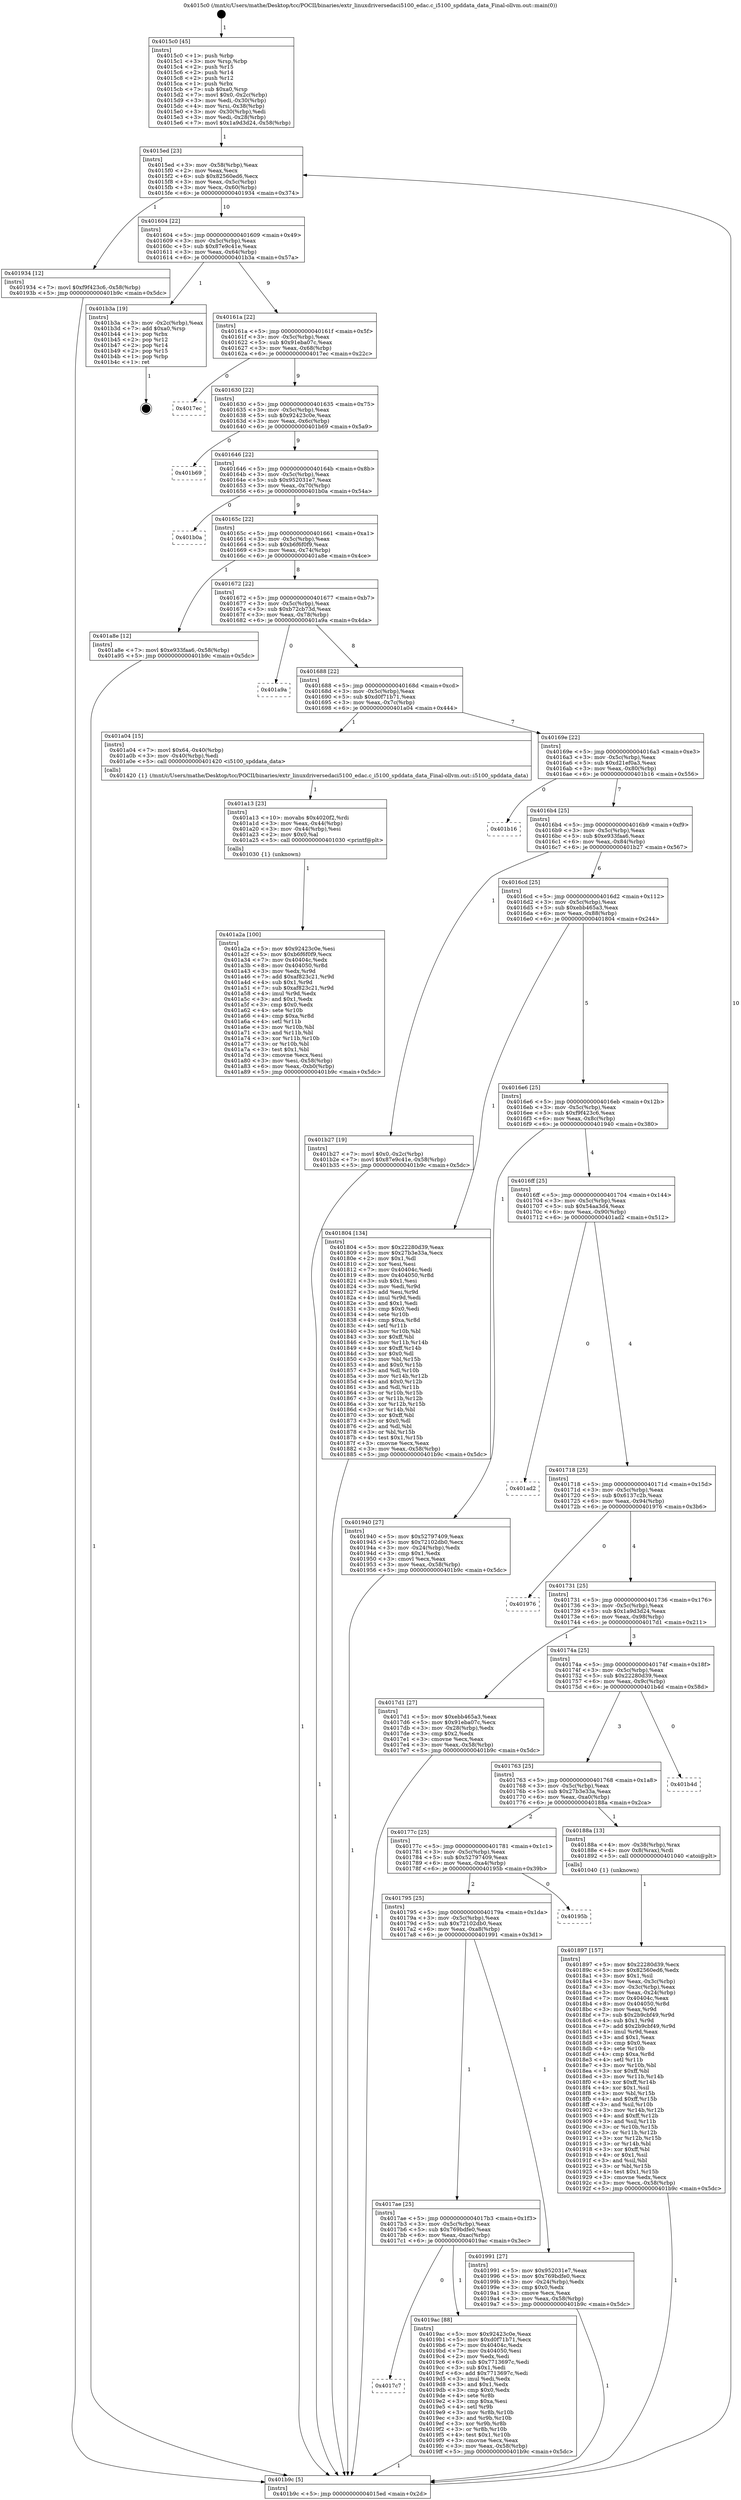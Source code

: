 digraph "0x4015c0" {
  label = "0x4015c0 (/mnt/c/Users/mathe/Desktop/tcc/POCII/binaries/extr_linuxdriversedaci5100_edac.c_i5100_spddata_data_Final-ollvm.out::main(0))"
  labelloc = "t"
  node[shape=record]

  Entry [label="",width=0.3,height=0.3,shape=circle,fillcolor=black,style=filled]
  "0x4015ed" [label="{
     0x4015ed [23]\l
     | [instrs]\l
     &nbsp;&nbsp;0x4015ed \<+3\>: mov -0x58(%rbp),%eax\l
     &nbsp;&nbsp;0x4015f0 \<+2\>: mov %eax,%ecx\l
     &nbsp;&nbsp;0x4015f2 \<+6\>: sub $0x82560ed6,%ecx\l
     &nbsp;&nbsp;0x4015f8 \<+3\>: mov %eax,-0x5c(%rbp)\l
     &nbsp;&nbsp;0x4015fb \<+3\>: mov %ecx,-0x60(%rbp)\l
     &nbsp;&nbsp;0x4015fe \<+6\>: je 0000000000401934 \<main+0x374\>\l
  }"]
  "0x401934" [label="{
     0x401934 [12]\l
     | [instrs]\l
     &nbsp;&nbsp;0x401934 \<+7\>: movl $0xf9f423c6,-0x58(%rbp)\l
     &nbsp;&nbsp;0x40193b \<+5\>: jmp 0000000000401b9c \<main+0x5dc\>\l
  }"]
  "0x401604" [label="{
     0x401604 [22]\l
     | [instrs]\l
     &nbsp;&nbsp;0x401604 \<+5\>: jmp 0000000000401609 \<main+0x49\>\l
     &nbsp;&nbsp;0x401609 \<+3\>: mov -0x5c(%rbp),%eax\l
     &nbsp;&nbsp;0x40160c \<+5\>: sub $0x87e9c41e,%eax\l
     &nbsp;&nbsp;0x401611 \<+3\>: mov %eax,-0x64(%rbp)\l
     &nbsp;&nbsp;0x401614 \<+6\>: je 0000000000401b3a \<main+0x57a\>\l
  }"]
  Exit [label="",width=0.3,height=0.3,shape=circle,fillcolor=black,style=filled,peripheries=2]
  "0x401b3a" [label="{
     0x401b3a [19]\l
     | [instrs]\l
     &nbsp;&nbsp;0x401b3a \<+3\>: mov -0x2c(%rbp),%eax\l
     &nbsp;&nbsp;0x401b3d \<+7\>: add $0xa0,%rsp\l
     &nbsp;&nbsp;0x401b44 \<+1\>: pop %rbx\l
     &nbsp;&nbsp;0x401b45 \<+2\>: pop %r12\l
     &nbsp;&nbsp;0x401b47 \<+2\>: pop %r14\l
     &nbsp;&nbsp;0x401b49 \<+2\>: pop %r15\l
     &nbsp;&nbsp;0x401b4b \<+1\>: pop %rbp\l
     &nbsp;&nbsp;0x401b4c \<+1\>: ret\l
  }"]
  "0x40161a" [label="{
     0x40161a [22]\l
     | [instrs]\l
     &nbsp;&nbsp;0x40161a \<+5\>: jmp 000000000040161f \<main+0x5f\>\l
     &nbsp;&nbsp;0x40161f \<+3\>: mov -0x5c(%rbp),%eax\l
     &nbsp;&nbsp;0x401622 \<+5\>: sub $0x91eba07c,%eax\l
     &nbsp;&nbsp;0x401627 \<+3\>: mov %eax,-0x68(%rbp)\l
     &nbsp;&nbsp;0x40162a \<+6\>: je 00000000004017ec \<main+0x22c\>\l
  }"]
  "0x401a2a" [label="{
     0x401a2a [100]\l
     | [instrs]\l
     &nbsp;&nbsp;0x401a2a \<+5\>: mov $0x92423c0e,%esi\l
     &nbsp;&nbsp;0x401a2f \<+5\>: mov $0xb6f6f0f9,%ecx\l
     &nbsp;&nbsp;0x401a34 \<+7\>: mov 0x40404c,%edx\l
     &nbsp;&nbsp;0x401a3b \<+8\>: mov 0x404050,%r8d\l
     &nbsp;&nbsp;0x401a43 \<+3\>: mov %edx,%r9d\l
     &nbsp;&nbsp;0x401a46 \<+7\>: add $0xaf823c21,%r9d\l
     &nbsp;&nbsp;0x401a4d \<+4\>: sub $0x1,%r9d\l
     &nbsp;&nbsp;0x401a51 \<+7\>: sub $0xaf823c21,%r9d\l
     &nbsp;&nbsp;0x401a58 \<+4\>: imul %r9d,%edx\l
     &nbsp;&nbsp;0x401a5c \<+3\>: and $0x1,%edx\l
     &nbsp;&nbsp;0x401a5f \<+3\>: cmp $0x0,%edx\l
     &nbsp;&nbsp;0x401a62 \<+4\>: sete %r10b\l
     &nbsp;&nbsp;0x401a66 \<+4\>: cmp $0xa,%r8d\l
     &nbsp;&nbsp;0x401a6a \<+4\>: setl %r11b\l
     &nbsp;&nbsp;0x401a6e \<+3\>: mov %r10b,%bl\l
     &nbsp;&nbsp;0x401a71 \<+3\>: and %r11b,%bl\l
     &nbsp;&nbsp;0x401a74 \<+3\>: xor %r11b,%r10b\l
     &nbsp;&nbsp;0x401a77 \<+3\>: or %r10b,%bl\l
     &nbsp;&nbsp;0x401a7a \<+3\>: test $0x1,%bl\l
     &nbsp;&nbsp;0x401a7d \<+3\>: cmovne %ecx,%esi\l
     &nbsp;&nbsp;0x401a80 \<+3\>: mov %esi,-0x58(%rbp)\l
     &nbsp;&nbsp;0x401a83 \<+6\>: mov %eax,-0xb0(%rbp)\l
     &nbsp;&nbsp;0x401a89 \<+5\>: jmp 0000000000401b9c \<main+0x5dc\>\l
  }"]
  "0x4017ec" [label="{
     0x4017ec\l
  }", style=dashed]
  "0x401630" [label="{
     0x401630 [22]\l
     | [instrs]\l
     &nbsp;&nbsp;0x401630 \<+5\>: jmp 0000000000401635 \<main+0x75\>\l
     &nbsp;&nbsp;0x401635 \<+3\>: mov -0x5c(%rbp),%eax\l
     &nbsp;&nbsp;0x401638 \<+5\>: sub $0x92423c0e,%eax\l
     &nbsp;&nbsp;0x40163d \<+3\>: mov %eax,-0x6c(%rbp)\l
     &nbsp;&nbsp;0x401640 \<+6\>: je 0000000000401b69 \<main+0x5a9\>\l
  }"]
  "0x401a13" [label="{
     0x401a13 [23]\l
     | [instrs]\l
     &nbsp;&nbsp;0x401a13 \<+10\>: movabs $0x4020f2,%rdi\l
     &nbsp;&nbsp;0x401a1d \<+3\>: mov %eax,-0x44(%rbp)\l
     &nbsp;&nbsp;0x401a20 \<+3\>: mov -0x44(%rbp),%esi\l
     &nbsp;&nbsp;0x401a23 \<+2\>: mov $0x0,%al\l
     &nbsp;&nbsp;0x401a25 \<+5\>: call 0000000000401030 \<printf@plt\>\l
     | [calls]\l
     &nbsp;&nbsp;0x401030 \{1\} (unknown)\l
  }"]
  "0x401b69" [label="{
     0x401b69\l
  }", style=dashed]
  "0x401646" [label="{
     0x401646 [22]\l
     | [instrs]\l
     &nbsp;&nbsp;0x401646 \<+5\>: jmp 000000000040164b \<main+0x8b\>\l
     &nbsp;&nbsp;0x40164b \<+3\>: mov -0x5c(%rbp),%eax\l
     &nbsp;&nbsp;0x40164e \<+5\>: sub $0x952031e7,%eax\l
     &nbsp;&nbsp;0x401653 \<+3\>: mov %eax,-0x70(%rbp)\l
     &nbsp;&nbsp;0x401656 \<+6\>: je 0000000000401b0a \<main+0x54a\>\l
  }"]
  "0x4017c7" [label="{
     0x4017c7\l
  }", style=dashed]
  "0x401b0a" [label="{
     0x401b0a\l
  }", style=dashed]
  "0x40165c" [label="{
     0x40165c [22]\l
     | [instrs]\l
     &nbsp;&nbsp;0x40165c \<+5\>: jmp 0000000000401661 \<main+0xa1\>\l
     &nbsp;&nbsp;0x401661 \<+3\>: mov -0x5c(%rbp),%eax\l
     &nbsp;&nbsp;0x401664 \<+5\>: sub $0xb6f6f0f9,%eax\l
     &nbsp;&nbsp;0x401669 \<+3\>: mov %eax,-0x74(%rbp)\l
     &nbsp;&nbsp;0x40166c \<+6\>: je 0000000000401a8e \<main+0x4ce\>\l
  }"]
  "0x4019ac" [label="{
     0x4019ac [88]\l
     | [instrs]\l
     &nbsp;&nbsp;0x4019ac \<+5\>: mov $0x92423c0e,%eax\l
     &nbsp;&nbsp;0x4019b1 \<+5\>: mov $0xd0f71b71,%ecx\l
     &nbsp;&nbsp;0x4019b6 \<+7\>: mov 0x40404c,%edx\l
     &nbsp;&nbsp;0x4019bd \<+7\>: mov 0x404050,%esi\l
     &nbsp;&nbsp;0x4019c4 \<+2\>: mov %edx,%edi\l
     &nbsp;&nbsp;0x4019c6 \<+6\>: sub $0x7713697c,%edi\l
     &nbsp;&nbsp;0x4019cc \<+3\>: sub $0x1,%edi\l
     &nbsp;&nbsp;0x4019cf \<+6\>: add $0x7713697c,%edi\l
     &nbsp;&nbsp;0x4019d5 \<+3\>: imul %edi,%edx\l
     &nbsp;&nbsp;0x4019d8 \<+3\>: and $0x1,%edx\l
     &nbsp;&nbsp;0x4019db \<+3\>: cmp $0x0,%edx\l
     &nbsp;&nbsp;0x4019de \<+4\>: sete %r8b\l
     &nbsp;&nbsp;0x4019e2 \<+3\>: cmp $0xa,%esi\l
     &nbsp;&nbsp;0x4019e5 \<+4\>: setl %r9b\l
     &nbsp;&nbsp;0x4019e9 \<+3\>: mov %r8b,%r10b\l
     &nbsp;&nbsp;0x4019ec \<+3\>: and %r9b,%r10b\l
     &nbsp;&nbsp;0x4019ef \<+3\>: xor %r9b,%r8b\l
     &nbsp;&nbsp;0x4019f2 \<+3\>: or %r8b,%r10b\l
     &nbsp;&nbsp;0x4019f5 \<+4\>: test $0x1,%r10b\l
     &nbsp;&nbsp;0x4019f9 \<+3\>: cmovne %ecx,%eax\l
     &nbsp;&nbsp;0x4019fc \<+3\>: mov %eax,-0x58(%rbp)\l
     &nbsp;&nbsp;0x4019ff \<+5\>: jmp 0000000000401b9c \<main+0x5dc\>\l
  }"]
  "0x401a8e" [label="{
     0x401a8e [12]\l
     | [instrs]\l
     &nbsp;&nbsp;0x401a8e \<+7\>: movl $0xe933faa6,-0x58(%rbp)\l
     &nbsp;&nbsp;0x401a95 \<+5\>: jmp 0000000000401b9c \<main+0x5dc\>\l
  }"]
  "0x401672" [label="{
     0x401672 [22]\l
     | [instrs]\l
     &nbsp;&nbsp;0x401672 \<+5\>: jmp 0000000000401677 \<main+0xb7\>\l
     &nbsp;&nbsp;0x401677 \<+3\>: mov -0x5c(%rbp),%eax\l
     &nbsp;&nbsp;0x40167a \<+5\>: sub $0xb72cb73d,%eax\l
     &nbsp;&nbsp;0x40167f \<+3\>: mov %eax,-0x78(%rbp)\l
     &nbsp;&nbsp;0x401682 \<+6\>: je 0000000000401a9a \<main+0x4da\>\l
  }"]
  "0x4017ae" [label="{
     0x4017ae [25]\l
     | [instrs]\l
     &nbsp;&nbsp;0x4017ae \<+5\>: jmp 00000000004017b3 \<main+0x1f3\>\l
     &nbsp;&nbsp;0x4017b3 \<+3\>: mov -0x5c(%rbp),%eax\l
     &nbsp;&nbsp;0x4017b6 \<+5\>: sub $0x769bdfe0,%eax\l
     &nbsp;&nbsp;0x4017bb \<+6\>: mov %eax,-0xac(%rbp)\l
     &nbsp;&nbsp;0x4017c1 \<+6\>: je 00000000004019ac \<main+0x3ec\>\l
  }"]
  "0x401a9a" [label="{
     0x401a9a\l
  }", style=dashed]
  "0x401688" [label="{
     0x401688 [22]\l
     | [instrs]\l
     &nbsp;&nbsp;0x401688 \<+5\>: jmp 000000000040168d \<main+0xcd\>\l
     &nbsp;&nbsp;0x40168d \<+3\>: mov -0x5c(%rbp),%eax\l
     &nbsp;&nbsp;0x401690 \<+5\>: sub $0xd0f71b71,%eax\l
     &nbsp;&nbsp;0x401695 \<+3\>: mov %eax,-0x7c(%rbp)\l
     &nbsp;&nbsp;0x401698 \<+6\>: je 0000000000401a04 \<main+0x444\>\l
  }"]
  "0x401991" [label="{
     0x401991 [27]\l
     | [instrs]\l
     &nbsp;&nbsp;0x401991 \<+5\>: mov $0x952031e7,%eax\l
     &nbsp;&nbsp;0x401996 \<+5\>: mov $0x769bdfe0,%ecx\l
     &nbsp;&nbsp;0x40199b \<+3\>: mov -0x24(%rbp),%edx\l
     &nbsp;&nbsp;0x40199e \<+3\>: cmp $0x0,%edx\l
     &nbsp;&nbsp;0x4019a1 \<+3\>: cmove %ecx,%eax\l
     &nbsp;&nbsp;0x4019a4 \<+3\>: mov %eax,-0x58(%rbp)\l
     &nbsp;&nbsp;0x4019a7 \<+5\>: jmp 0000000000401b9c \<main+0x5dc\>\l
  }"]
  "0x401a04" [label="{
     0x401a04 [15]\l
     | [instrs]\l
     &nbsp;&nbsp;0x401a04 \<+7\>: movl $0x64,-0x40(%rbp)\l
     &nbsp;&nbsp;0x401a0b \<+3\>: mov -0x40(%rbp),%edi\l
     &nbsp;&nbsp;0x401a0e \<+5\>: call 0000000000401420 \<i5100_spddata_data\>\l
     | [calls]\l
     &nbsp;&nbsp;0x401420 \{1\} (/mnt/c/Users/mathe/Desktop/tcc/POCII/binaries/extr_linuxdriversedaci5100_edac.c_i5100_spddata_data_Final-ollvm.out::i5100_spddata_data)\l
  }"]
  "0x40169e" [label="{
     0x40169e [22]\l
     | [instrs]\l
     &nbsp;&nbsp;0x40169e \<+5\>: jmp 00000000004016a3 \<main+0xe3\>\l
     &nbsp;&nbsp;0x4016a3 \<+3\>: mov -0x5c(%rbp),%eax\l
     &nbsp;&nbsp;0x4016a6 \<+5\>: sub $0xd21ef0a3,%eax\l
     &nbsp;&nbsp;0x4016ab \<+3\>: mov %eax,-0x80(%rbp)\l
     &nbsp;&nbsp;0x4016ae \<+6\>: je 0000000000401b16 \<main+0x556\>\l
  }"]
  "0x401795" [label="{
     0x401795 [25]\l
     | [instrs]\l
     &nbsp;&nbsp;0x401795 \<+5\>: jmp 000000000040179a \<main+0x1da\>\l
     &nbsp;&nbsp;0x40179a \<+3\>: mov -0x5c(%rbp),%eax\l
     &nbsp;&nbsp;0x40179d \<+5\>: sub $0x72102db0,%eax\l
     &nbsp;&nbsp;0x4017a2 \<+6\>: mov %eax,-0xa8(%rbp)\l
     &nbsp;&nbsp;0x4017a8 \<+6\>: je 0000000000401991 \<main+0x3d1\>\l
  }"]
  "0x401b16" [label="{
     0x401b16\l
  }", style=dashed]
  "0x4016b4" [label="{
     0x4016b4 [25]\l
     | [instrs]\l
     &nbsp;&nbsp;0x4016b4 \<+5\>: jmp 00000000004016b9 \<main+0xf9\>\l
     &nbsp;&nbsp;0x4016b9 \<+3\>: mov -0x5c(%rbp),%eax\l
     &nbsp;&nbsp;0x4016bc \<+5\>: sub $0xe933faa6,%eax\l
     &nbsp;&nbsp;0x4016c1 \<+6\>: mov %eax,-0x84(%rbp)\l
     &nbsp;&nbsp;0x4016c7 \<+6\>: je 0000000000401b27 \<main+0x567\>\l
  }"]
  "0x40195b" [label="{
     0x40195b\l
  }", style=dashed]
  "0x401b27" [label="{
     0x401b27 [19]\l
     | [instrs]\l
     &nbsp;&nbsp;0x401b27 \<+7\>: movl $0x0,-0x2c(%rbp)\l
     &nbsp;&nbsp;0x401b2e \<+7\>: movl $0x87e9c41e,-0x58(%rbp)\l
     &nbsp;&nbsp;0x401b35 \<+5\>: jmp 0000000000401b9c \<main+0x5dc\>\l
  }"]
  "0x4016cd" [label="{
     0x4016cd [25]\l
     | [instrs]\l
     &nbsp;&nbsp;0x4016cd \<+5\>: jmp 00000000004016d2 \<main+0x112\>\l
     &nbsp;&nbsp;0x4016d2 \<+3\>: mov -0x5c(%rbp),%eax\l
     &nbsp;&nbsp;0x4016d5 \<+5\>: sub $0xebb465a3,%eax\l
     &nbsp;&nbsp;0x4016da \<+6\>: mov %eax,-0x88(%rbp)\l
     &nbsp;&nbsp;0x4016e0 \<+6\>: je 0000000000401804 \<main+0x244\>\l
  }"]
  "0x401897" [label="{
     0x401897 [157]\l
     | [instrs]\l
     &nbsp;&nbsp;0x401897 \<+5\>: mov $0x22280d39,%ecx\l
     &nbsp;&nbsp;0x40189c \<+5\>: mov $0x82560ed6,%edx\l
     &nbsp;&nbsp;0x4018a1 \<+3\>: mov $0x1,%sil\l
     &nbsp;&nbsp;0x4018a4 \<+3\>: mov %eax,-0x3c(%rbp)\l
     &nbsp;&nbsp;0x4018a7 \<+3\>: mov -0x3c(%rbp),%eax\l
     &nbsp;&nbsp;0x4018aa \<+3\>: mov %eax,-0x24(%rbp)\l
     &nbsp;&nbsp;0x4018ad \<+7\>: mov 0x40404c,%eax\l
     &nbsp;&nbsp;0x4018b4 \<+8\>: mov 0x404050,%r8d\l
     &nbsp;&nbsp;0x4018bc \<+3\>: mov %eax,%r9d\l
     &nbsp;&nbsp;0x4018bf \<+7\>: sub $0x2b9cbf49,%r9d\l
     &nbsp;&nbsp;0x4018c6 \<+4\>: sub $0x1,%r9d\l
     &nbsp;&nbsp;0x4018ca \<+7\>: add $0x2b9cbf49,%r9d\l
     &nbsp;&nbsp;0x4018d1 \<+4\>: imul %r9d,%eax\l
     &nbsp;&nbsp;0x4018d5 \<+3\>: and $0x1,%eax\l
     &nbsp;&nbsp;0x4018d8 \<+3\>: cmp $0x0,%eax\l
     &nbsp;&nbsp;0x4018db \<+4\>: sete %r10b\l
     &nbsp;&nbsp;0x4018df \<+4\>: cmp $0xa,%r8d\l
     &nbsp;&nbsp;0x4018e3 \<+4\>: setl %r11b\l
     &nbsp;&nbsp;0x4018e7 \<+3\>: mov %r10b,%bl\l
     &nbsp;&nbsp;0x4018ea \<+3\>: xor $0xff,%bl\l
     &nbsp;&nbsp;0x4018ed \<+3\>: mov %r11b,%r14b\l
     &nbsp;&nbsp;0x4018f0 \<+4\>: xor $0xff,%r14b\l
     &nbsp;&nbsp;0x4018f4 \<+4\>: xor $0x1,%sil\l
     &nbsp;&nbsp;0x4018f8 \<+3\>: mov %bl,%r15b\l
     &nbsp;&nbsp;0x4018fb \<+4\>: and $0xff,%r15b\l
     &nbsp;&nbsp;0x4018ff \<+3\>: and %sil,%r10b\l
     &nbsp;&nbsp;0x401902 \<+3\>: mov %r14b,%r12b\l
     &nbsp;&nbsp;0x401905 \<+4\>: and $0xff,%r12b\l
     &nbsp;&nbsp;0x401909 \<+3\>: and %sil,%r11b\l
     &nbsp;&nbsp;0x40190c \<+3\>: or %r10b,%r15b\l
     &nbsp;&nbsp;0x40190f \<+3\>: or %r11b,%r12b\l
     &nbsp;&nbsp;0x401912 \<+3\>: xor %r12b,%r15b\l
     &nbsp;&nbsp;0x401915 \<+3\>: or %r14b,%bl\l
     &nbsp;&nbsp;0x401918 \<+3\>: xor $0xff,%bl\l
     &nbsp;&nbsp;0x40191b \<+4\>: or $0x1,%sil\l
     &nbsp;&nbsp;0x40191f \<+3\>: and %sil,%bl\l
     &nbsp;&nbsp;0x401922 \<+3\>: or %bl,%r15b\l
     &nbsp;&nbsp;0x401925 \<+4\>: test $0x1,%r15b\l
     &nbsp;&nbsp;0x401929 \<+3\>: cmovne %edx,%ecx\l
     &nbsp;&nbsp;0x40192c \<+3\>: mov %ecx,-0x58(%rbp)\l
     &nbsp;&nbsp;0x40192f \<+5\>: jmp 0000000000401b9c \<main+0x5dc\>\l
  }"]
  "0x401804" [label="{
     0x401804 [134]\l
     | [instrs]\l
     &nbsp;&nbsp;0x401804 \<+5\>: mov $0x22280d39,%eax\l
     &nbsp;&nbsp;0x401809 \<+5\>: mov $0x27b3e33a,%ecx\l
     &nbsp;&nbsp;0x40180e \<+2\>: mov $0x1,%dl\l
     &nbsp;&nbsp;0x401810 \<+2\>: xor %esi,%esi\l
     &nbsp;&nbsp;0x401812 \<+7\>: mov 0x40404c,%edi\l
     &nbsp;&nbsp;0x401819 \<+8\>: mov 0x404050,%r8d\l
     &nbsp;&nbsp;0x401821 \<+3\>: sub $0x1,%esi\l
     &nbsp;&nbsp;0x401824 \<+3\>: mov %edi,%r9d\l
     &nbsp;&nbsp;0x401827 \<+3\>: add %esi,%r9d\l
     &nbsp;&nbsp;0x40182a \<+4\>: imul %r9d,%edi\l
     &nbsp;&nbsp;0x40182e \<+3\>: and $0x1,%edi\l
     &nbsp;&nbsp;0x401831 \<+3\>: cmp $0x0,%edi\l
     &nbsp;&nbsp;0x401834 \<+4\>: sete %r10b\l
     &nbsp;&nbsp;0x401838 \<+4\>: cmp $0xa,%r8d\l
     &nbsp;&nbsp;0x40183c \<+4\>: setl %r11b\l
     &nbsp;&nbsp;0x401840 \<+3\>: mov %r10b,%bl\l
     &nbsp;&nbsp;0x401843 \<+3\>: xor $0xff,%bl\l
     &nbsp;&nbsp;0x401846 \<+3\>: mov %r11b,%r14b\l
     &nbsp;&nbsp;0x401849 \<+4\>: xor $0xff,%r14b\l
     &nbsp;&nbsp;0x40184d \<+3\>: xor $0x0,%dl\l
     &nbsp;&nbsp;0x401850 \<+3\>: mov %bl,%r15b\l
     &nbsp;&nbsp;0x401853 \<+4\>: and $0x0,%r15b\l
     &nbsp;&nbsp;0x401857 \<+3\>: and %dl,%r10b\l
     &nbsp;&nbsp;0x40185a \<+3\>: mov %r14b,%r12b\l
     &nbsp;&nbsp;0x40185d \<+4\>: and $0x0,%r12b\l
     &nbsp;&nbsp;0x401861 \<+3\>: and %dl,%r11b\l
     &nbsp;&nbsp;0x401864 \<+3\>: or %r10b,%r15b\l
     &nbsp;&nbsp;0x401867 \<+3\>: or %r11b,%r12b\l
     &nbsp;&nbsp;0x40186a \<+3\>: xor %r12b,%r15b\l
     &nbsp;&nbsp;0x40186d \<+3\>: or %r14b,%bl\l
     &nbsp;&nbsp;0x401870 \<+3\>: xor $0xff,%bl\l
     &nbsp;&nbsp;0x401873 \<+3\>: or $0x0,%dl\l
     &nbsp;&nbsp;0x401876 \<+2\>: and %dl,%bl\l
     &nbsp;&nbsp;0x401878 \<+3\>: or %bl,%r15b\l
     &nbsp;&nbsp;0x40187b \<+4\>: test $0x1,%r15b\l
     &nbsp;&nbsp;0x40187f \<+3\>: cmovne %ecx,%eax\l
     &nbsp;&nbsp;0x401882 \<+3\>: mov %eax,-0x58(%rbp)\l
     &nbsp;&nbsp;0x401885 \<+5\>: jmp 0000000000401b9c \<main+0x5dc\>\l
  }"]
  "0x4016e6" [label="{
     0x4016e6 [25]\l
     | [instrs]\l
     &nbsp;&nbsp;0x4016e6 \<+5\>: jmp 00000000004016eb \<main+0x12b\>\l
     &nbsp;&nbsp;0x4016eb \<+3\>: mov -0x5c(%rbp),%eax\l
     &nbsp;&nbsp;0x4016ee \<+5\>: sub $0xf9f423c6,%eax\l
     &nbsp;&nbsp;0x4016f3 \<+6\>: mov %eax,-0x8c(%rbp)\l
     &nbsp;&nbsp;0x4016f9 \<+6\>: je 0000000000401940 \<main+0x380\>\l
  }"]
  "0x40177c" [label="{
     0x40177c [25]\l
     | [instrs]\l
     &nbsp;&nbsp;0x40177c \<+5\>: jmp 0000000000401781 \<main+0x1c1\>\l
     &nbsp;&nbsp;0x401781 \<+3\>: mov -0x5c(%rbp),%eax\l
     &nbsp;&nbsp;0x401784 \<+5\>: sub $0x52797409,%eax\l
     &nbsp;&nbsp;0x401789 \<+6\>: mov %eax,-0xa4(%rbp)\l
     &nbsp;&nbsp;0x40178f \<+6\>: je 000000000040195b \<main+0x39b\>\l
  }"]
  "0x401940" [label="{
     0x401940 [27]\l
     | [instrs]\l
     &nbsp;&nbsp;0x401940 \<+5\>: mov $0x52797409,%eax\l
     &nbsp;&nbsp;0x401945 \<+5\>: mov $0x72102db0,%ecx\l
     &nbsp;&nbsp;0x40194a \<+3\>: mov -0x24(%rbp),%edx\l
     &nbsp;&nbsp;0x40194d \<+3\>: cmp $0x1,%edx\l
     &nbsp;&nbsp;0x401950 \<+3\>: cmovl %ecx,%eax\l
     &nbsp;&nbsp;0x401953 \<+3\>: mov %eax,-0x58(%rbp)\l
     &nbsp;&nbsp;0x401956 \<+5\>: jmp 0000000000401b9c \<main+0x5dc\>\l
  }"]
  "0x4016ff" [label="{
     0x4016ff [25]\l
     | [instrs]\l
     &nbsp;&nbsp;0x4016ff \<+5\>: jmp 0000000000401704 \<main+0x144\>\l
     &nbsp;&nbsp;0x401704 \<+3\>: mov -0x5c(%rbp),%eax\l
     &nbsp;&nbsp;0x401707 \<+5\>: sub $0x54aa3d4,%eax\l
     &nbsp;&nbsp;0x40170c \<+6\>: mov %eax,-0x90(%rbp)\l
     &nbsp;&nbsp;0x401712 \<+6\>: je 0000000000401ad2 \<main+0x512\>\l
  }"]
  "0x40188a" [label="{
     0x40188a [13]\l
     | [instrs]\l
     &nbsp;&nbsp;0x40188a \<+4\>: mov -0x38(%rbp),%rax\l
     &nbsp;&nbsp;0x40188e \<+4\>: mov 0x8(%rax),%rdi\l
     &nbsp;&nbsp;0x401892 \<+5\>: call 0000000000401040 \<atoi@plt\>\l
     | [calls]\l
     &nbsp;&nbsp;0x401040 \{1\} (unknown)\l
  }"]
  "0x401ad2" [label="{
     0x401ad2\l
  }", style=dashed]
  "0x401718" [label="{
     0x401718 [25]\l
     | [instrs]\l
     &nbsp;&nbsp;0x401718 \<+5\>: jmp 000000000040171d \<main+0x15d\>\l
     &nbsp;&nbsp;0x40171d \<+3\>: mov -0x5c(%rbp),%eax\l
     &nbsp;&nbsp;0x401720 \<+5\>: sub $0x6137c2b,%eax\l
     &nbsp;&nbsp;0x401725 \<+6\>: mov %eax,-0x94(%rbp)\l
     &nbsp;&nbsp;0x40172b \<+6\>: je 0000000000401976 \<main+0x3b6\>\l
  }"]
  "0x401763" [label="{
     0x401763 [25]\l
     | [instrs]\l
     &nbsp;&nbsp;0x401763 \<+5\>: jmp 0000000000401768 \<main+0x1a8\>\l
     &nbsp;&nbsp;0x401768 \<+3\>: mov -0x5c(%rbp),%eax\l
     &nbsp;&nbsp;0x40176b \<+5\>: sub $0x27b3e33a,%eax\l
     &nbsp;&nbsp;0x401770 \<+6\>: mov %eax,-0xa0(%rbp)\l
     &nbsp;&nbsp;0x401776 \<+6\>: je 000000000040188a \<main+0x2ca\>\l
  }"]
  "0x401976" [label="{
     0x401976\l
  }", style=dashed]
  "0x401731" [label="{
     0x401731 [25]\l
     | [instrs]\l
     &nbsp;&nbsp;0x401731 \<+5\>: jmp 0000000000401736 \<main+0x176\>\l
     &nbsp;&nbsp;0x401736 \<+3\>: mov -0x5c(%rbp),%eax\l
     &nbsp;&nbsp;0x401739 \<+5\>: sub $0x1a9d3d24,%eax\l
     &nbsp;&nbsp;0x40173e \<+6\>: mov %eax,-0x98(%rbp)\l
     &nbsp;&nbsp;0x401744 \<+6\>: je 00000000004017d1 \<main+0x211\>\l
  }"]
  "0x401b4d" [label="{
     0x401b4d\l
  }", style=dashed]
  "0x4017d1" [label="{
     0x4017d1 [27]\l
     | [instrs]\l
     &nbsp;&nbsp;0x4017d1 \<+5\>: mov $0xebb465a3,%eax\l
     &nbsp;&nbsp;0x4017d6 \<+5\>: mov $0x91eba07c,%ecx\l
     &nbsp;&nbsp;0x4017db \<+3\>: mov -0x28(%rbp),%edx\l
     &nbsp;&nbsp;0x4017de \<+3\>: cmp $0x2,%edx\l
     &nbsp;&nbsp;0x4017e1 \<+3\>: cmovne %ecx,%eax\l
     &nbsp;&nbsp;0x4017e4 \<+3\>: mov %eax,-0x58(%rbp)\l
     &nbsp;&nbsp;0x4017e7 \<+5\>: jmp 0000000000401b9c \<main+0x5dc\>\l
  }"]
  "0x40174a" [label="{
     0x40174a [25]\l
     | [instrs]\l
     &nbsp;&nbsp;0x40174a \<+5\>: jmp 000000000040174f \<main+0x18f\>\l
     &nbsp;&nbsp;0x40174f \<+3\>: mov -0x5c(%rbp),%eax\l
     &nbsp;&nbsp;0x401752 \<+5\>: sub $0x22280d39,%eax\l
     &nbsp;&nbsp;0x401757 \<+6\>: mov %eax,-0x9c(%rbp)\l
     &nbsp;&nbsp;0x40175d \<+6\>: je 0000000000401b4d \<main+0x58d\>\l
  }"]
  "0x401b9c" [label="{
     0x401b9c [5]\l
     | [instrs]\l
     &nbsp;&nbsp;0x401b9c \<+5\>: jmp 00000000004015ed \<main+0x2d\>\l
  }"]
  "0x4015c0" [label="{
     0x4015c0 [45]\l
     | [instrs]\l
     &nbsp;&nbsp;0x4015c0 \<+1\>: push %rbp\l
     &nbsp;&nbsp;0x4015c1 \<+3\>: mov %rsp,%rbp\l
     &nbsp;&nbsp;0x4015c4 \<+2\>: push %r15\l
     &nbsp;&nbsp;0x4015c6 \<+2\>: push %r14\l
     &nbsp;&nbsp;0x4015c8 \<+2\>: push %r12\l
     &nbsp;&nbsp;0x4015ca \<+1\>: push %rbx\l
     &nbsp;&nbsp;0x4015cb \<+7\>: sub $0xa0,%rsp\l
     &nbsp;&nbsp;0x4015d2 \<+7\>: movl $0x0,-0x2c(%rbp)\l
     &nbsp;&nbsp;0x4015d9 \<+3\>: mov %edi,-0x30(%rbp)\l
     &nbsp;&nbsp;0x4015dc \<+4\>: mov %rsi,-0x38(%rbp)\l
     &nbsp;&nbsp;0x4015e0 \<+3\>: mov -0x30(%rbp),%edi\l
     &nbsp;&nbsp;0x4015e3 \<+3\>: mov %edi,-0x28(%rbp)\l
     &nbsp;&nbsp;0x4015e6 \<+7\>: movl $0x1a9d3d24,-0x58(%rbp)\l
  }"]
  Entry -> "0x4015c0" [label=" 1"]
  "0x4015ed" -> "0x401934" [label=" 1"]
  "0x4015ed" -> "0x401604" [label=" 10"]
  "0x401b3a" -> Exit [label=" 1"]
  "0x401604" -> "0x401b3a" [label=" 1"]
  "0x401604" -> "0x40161a" [label=" 9"]
  "0x401b27" -> "0x401b9c" [label=" 1"]
  "0x40161a" -> "0x4017ec" [label=" 0"]
  "0x40161a" -> "0x401630" [label=" 9"]
  "0x401a8e" -> "0x401b9c" [label=" 1"]
  "0x401630" -> "0x401b69" [label=" 0"]
  "0x401630" -> "0x401646" [label=" 9"]
  "0x401a2a" -> "0x401b9c" [label=" 1"]
  "0x401646" -> "0x401b0a" [label=" 0"]
  "0x401646" -> "0x40165c" [label=" 9"]
  "0x401a13" -> "0x401a2a" [label=" 1"]
  "0x40165c" -> "0x401a8e" [label=" 1"]
  "0x40165c" -> "0x401672" [label=" 8"]
  "0x401a04" -> "0x401a13" [label=" 1"]
  "0x401672" -> "0x401a9a" [label=" 0"]
  "0x401672" -> "0x401688" [label=" 8"]
  "0x4017ae" -> "0x4017c7" [label=" 0"]
  "0x401688" -> "0x401a04" [label=" 1"]
  "0x401688" -> "0x40169e" [label=" 7"]
  "0x4017ae" -> "0x4019ac" [label=" 1"]
  "0x40169e" -> "0x401b16" [label=" 0"]
  "0x40169e" -> "0x4016b4" [label=" 7"]
  "0x401991" -> "0x401b9c" [label=" 1"]
  "0x4016b4" -> "0x401b27" [label=" 1"]
  "0x4016b4" -> "0x4016cd" [label=" 6"]
  "0x401795" -> "0x4017ae" [label=" 1"]
  "0x4016cd" -> "0x401804" [label=" 1"]
  "0x4016cd" -> "0x4016e6" [label=" 5"]
  "0x4019ac" -> "0x401b9c" [label=" 1"]
  "0x4016e6" -> "0x401940" [label=" 1"]
  "0x4016e6" -> "0x4016ff" [label=" 4"]
  "0x40177c" -> "0x401795" [label=" 2"]
  "0x4016ff" -> "0x401ad2" [label=" 0"]
  "0x4016ff" -> "0x401718" [label=" 4"]
  "0x40177c" -> "0x40195b" [label=" 0"]
  "0x401718" -> "0x401976" [label=" 0"]
  "0x401718" -> "0x401731" [label=" 4"]
  "0x401940" -> "0x401b9c" [label=" 1"]
  "0x401731" -> "0x4017d1" [label=" 1"]
  "0x401731" -> "0x40174a" [label=" 3"]
  "0x4017d1" -> "0x401b9c" [label=" 1"]
  "0x4015c0" -> "0x4015ed" [label=" 1"]
  "0x401b9c" -> "0x4015ed" [label=" 10"]
  "0x401804" -> "0x401b9c" [label=" 1"]
  "0x401934" -> "0x401b9c" [label=" 1"]
  "0x40174a" -> "0x401b4d" [label=" 0"]
  "0x40174a" -> "0x401763" [label=" 3"]
  "0x401795" -> "0x401991" [label=" 1"]
  "0x401763" -> "0x40188a" [label=" 1"]
  "0x401763" -> "0x40177c" [label=" 2"]
  "0x40188a" -> "0x401897" [label=" 1"]
  "0x401897" -> "0x401b9c" [label=" 1"]
}

